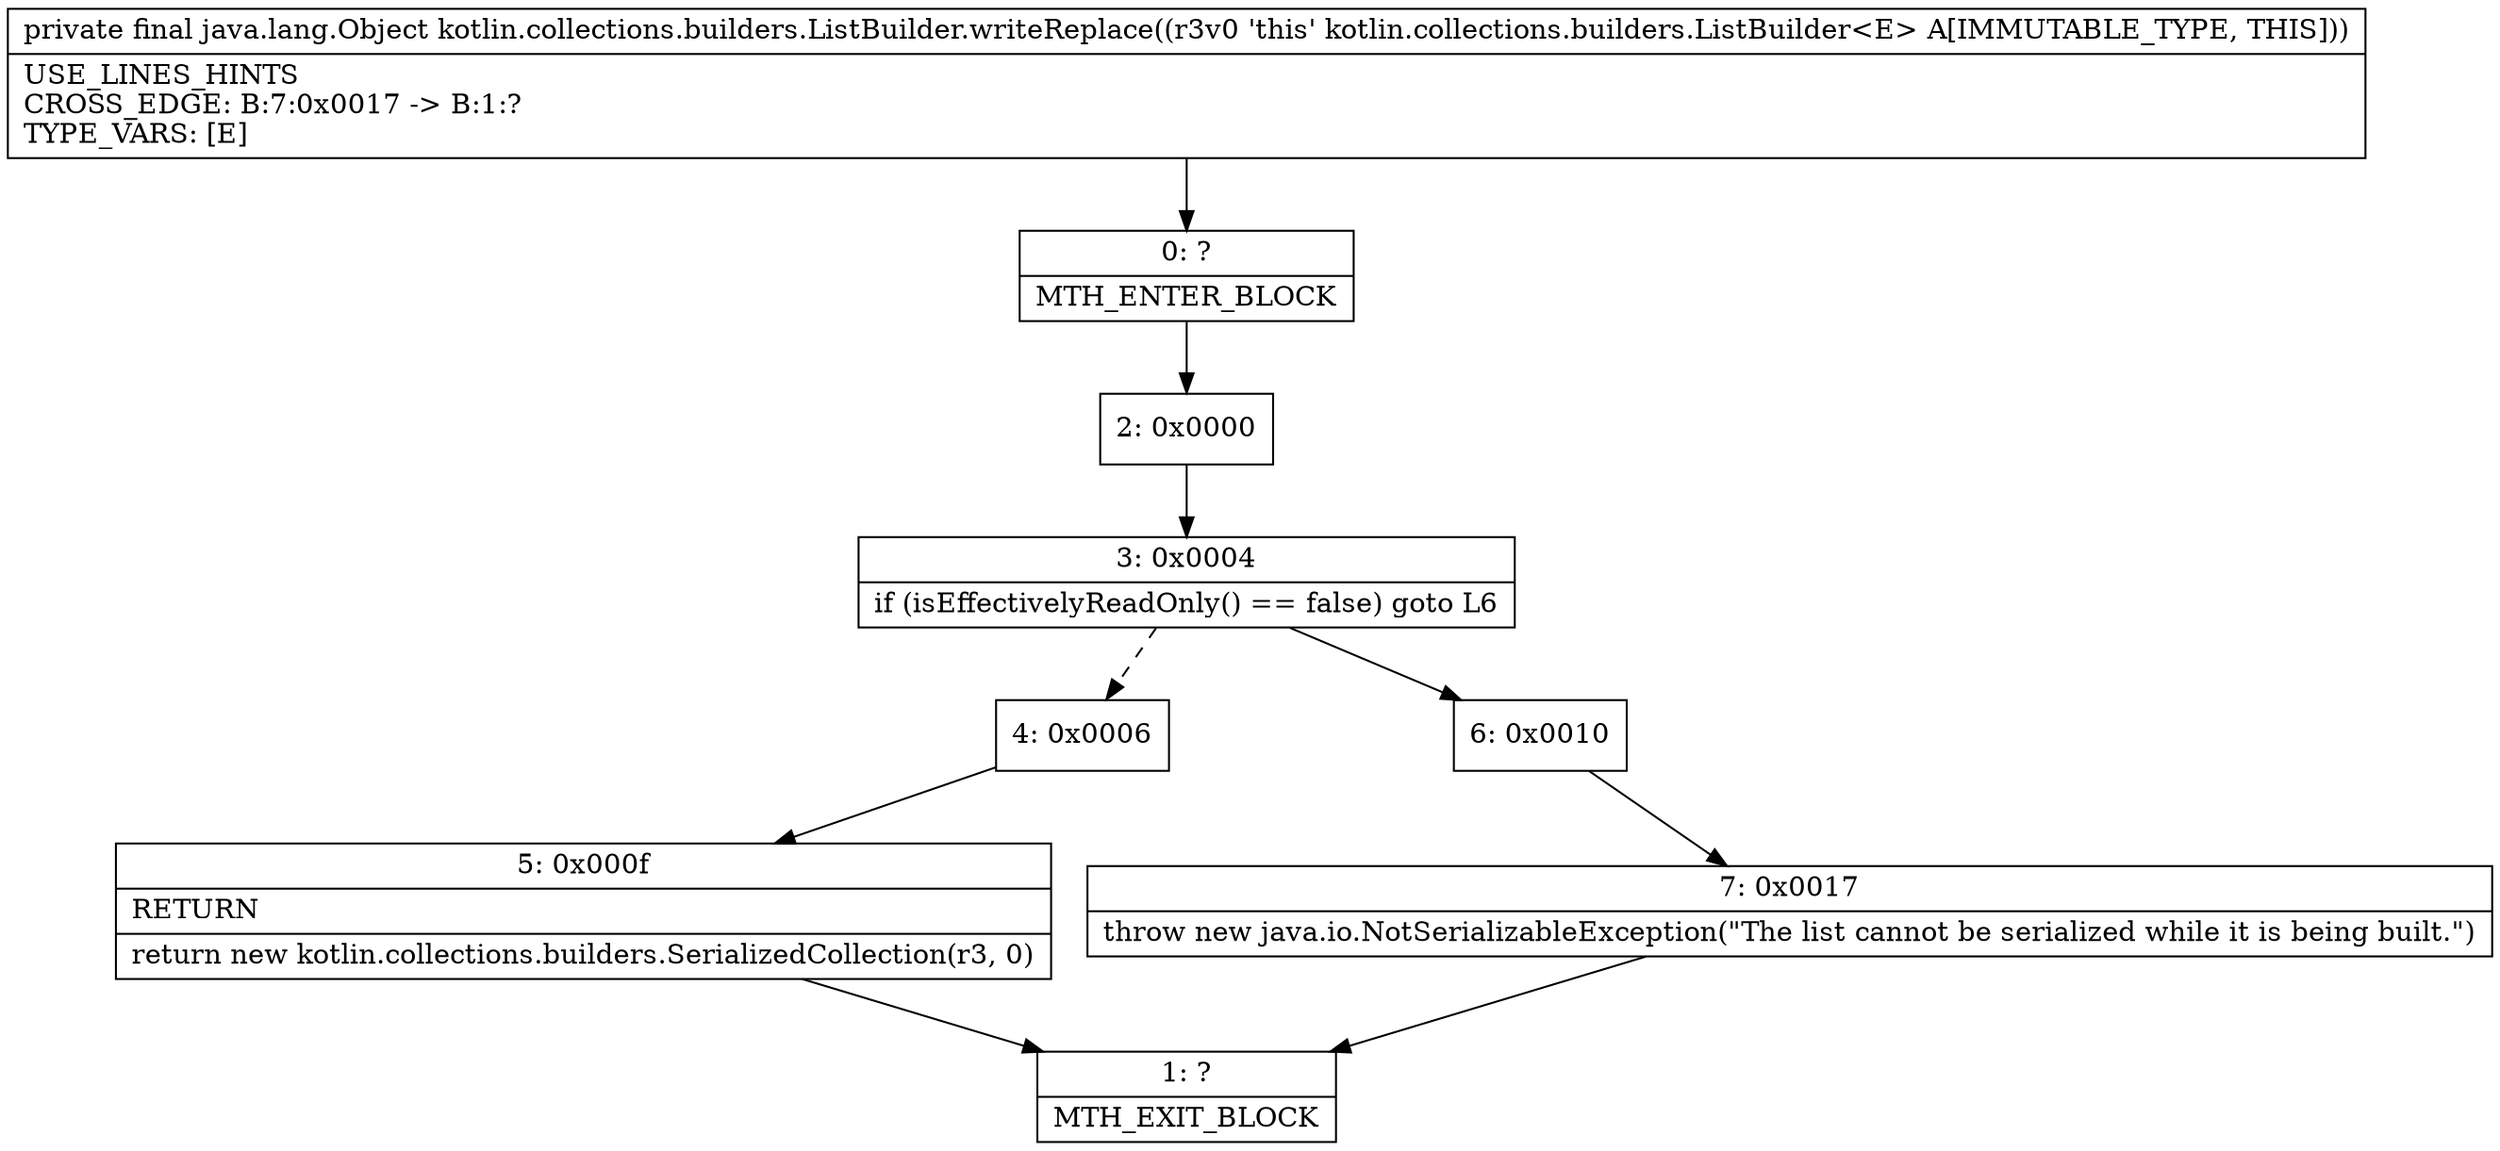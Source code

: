 digraph "CFG forkotlin.collections.builders.ListBuilder.writeReplace()Ljava\/lang\/Object;" {
Node_0 [shape=record,label="{0\:\ ?|MTH_ENTER_BLOCK\l}"];
Node_2 [shape=record,label="{2\:\ 0x0000}"];
Node_3 [shape=record,label="{3\:\ 0x0004|if (isEffectivelyReadOnly() == false) goto L6\l}"];
Node_4 [shape=record,label="{4\:\ 0x0006}"];
Node_5 [shape=record,label="{5\:\ 0x000f|RETURN\l|return new kotlin.collections.builders.SerializedCollection(r3, 0)\l}"];
Node_1 [shape=record,label="{1\:\ ?|MTH_EXIT_BLOCK\l}"];
Node_6 [shape=record,label="{6\:\ 0x0010}"];
Node_7 [shape=record,label="{7\:\ 0x0017|throw new java.io.NotSerializableException(\"The list cannot be serialized while it is being built.\")\l}"];
MethodNode[shape=record,label="{private final java.lang.Object kotlin.collections.builders.ListBuilder.writeReplace((r3v0 'this' kotlin.collections.builders.ListBuilder\<E\> A[IMMUTABLE_TYPE, THIS]))  | USE_LINES_HINTS\lCROSS_EDGE: B:7:0x0017 \-\> B:1:?\lTYPE_VARS: [E]\l}"];
MethodNode -> Node_0;Node_0 -> Node_2;
Node_2 -> Node_3;
Node_3 -> Node_4[style=dashed];
Node_3 -> Node_6;
Node_4 -> Node_5;
Node_5 -> Node_1;
Node_6 -> Node_7;
Node_7 -> Node_1;
}

